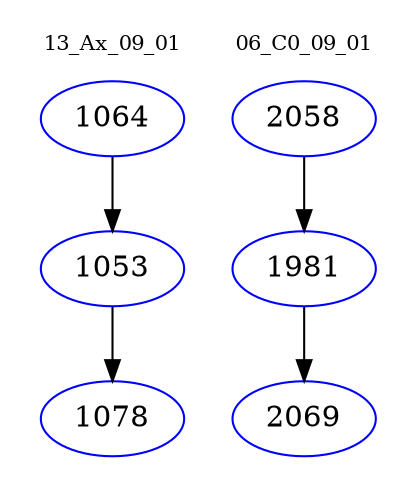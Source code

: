 digraph{
subgraph cluster_0 {
color = white
label = "13_Ax_09_01";
fontsize=10;
T0_1064 [label="1064", color="blue"]
T0_1064 -> T0_1053 [color="black"]
T0_1053 [label="1053", color="blue"]
T0_1053 -> T0_1078 [color="black"]
T0_1078 [label="1078", color="blue"]
}
subgraph cluster_1 {
color = white
label = "06_C0_09_01";
fontsize=10;
T1_2058 [label="2058", color="blue"]
T1_2058 -> T1_1981 [color="black"]
T1_1981 [label="1981", color="blue"]
T1_1981 -> T1_2069 [color="black"]
T1_2069 [label="2069", color="blue"]
}
}

